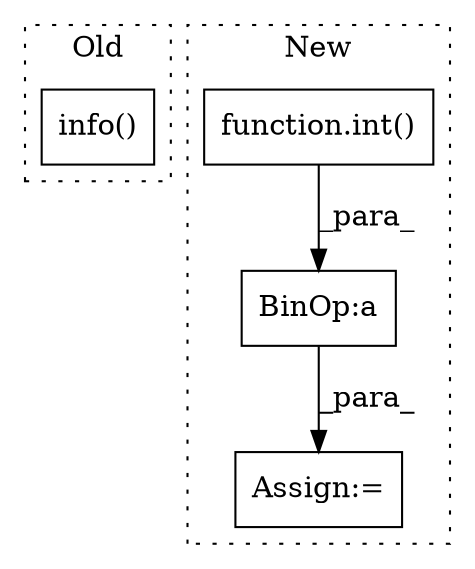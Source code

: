 digraph G {
subgraph cluster0 {
1 [label="info()" a="75" s="10477,10547" l="13,1" shape="box"];
label = "Old";
style="dotted";
}
subgraph cluster1 {
2 [label="function.int()" a="75" s="11012,11031" l="4,1" shape="box"];
3 [label="BinOp:a" a="82" s="11032" l="3" shape="box"];
4 [label="Assign:=" a="68" s="11009" l="3" shape="box"];
label = "New";
style="dotted";
}
2 -> 3 [label="_para_"];
3 -> 4 [label="_para_"];
}